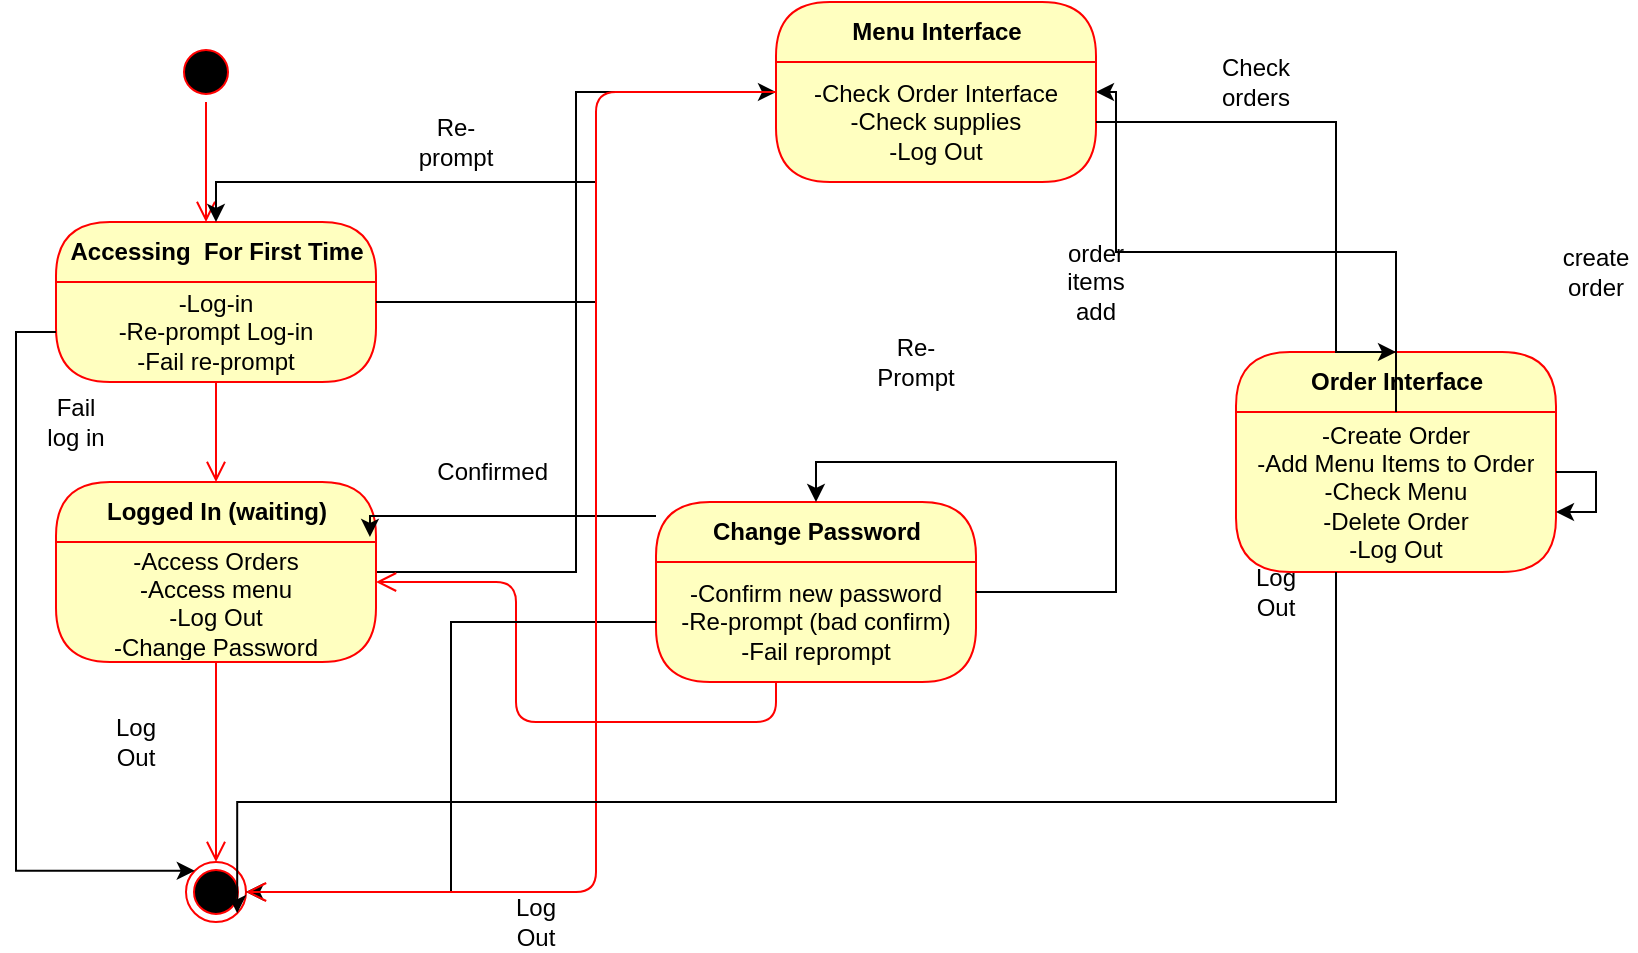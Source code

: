 <mxfile version="10.6.6" type="device"><diagram id="b379yNezH4P0PPP-cEFt" name="Page-1"><mxGraphModel dx="1181" dy="587" grid="1" gridSize="10" guides="1" tooltips="1" connect="1" arrows="1" fold="1" page="1" pageScale="1" pageWidth="850" pageHeight="1100" math="0" shadow="0"><root><mxCell id="0"/><mxCell id="1" parent="0"/><mxCell id="Q5K-NEgBJ8H7RQ9rk_NK-1" value="" style="ellipse;html=1;shape=startState;fillColor=#000000;strokeColor=#ff0000;" vertex="1" parent="1"><mxGeometry x="90" y="60" width="30" height="30" as="geometry"/></mxCell><mxCell id="Q5K-NEgBJ8H7RQ9rk_NK-2" value="" style="edgeStyle=orthogonalEdgeStyle;html=1;verticalAlign=bottom;endArrow=open;endSize=8;strokeColor=#ff0000;" edge="1" source="Q5K-NEgBJ8H7RQ9rk_NK-1" parent="1"><mxGeometry relative="1" as="geometry"><mxPoint x="105" y="150" as="targetPoint"/></mxGeometry></mxCell><mxCell id="Q5K-NEgBJ8H7RQ9rk_NK-3" value="Accessing&amp;nbsp; For First Time" style="swimlane;html=1;fontStyle=1;align=center;verticalAlign=middle;childLayout=stackLayout;horizontal=1;startSize=30;horizontalStack=0;resizeParent=0;resizeLast=1;container=0;fontColor=#000000;collapsible=0;rounded=1;arcSize=30;strokeColor=#ff0000;fillColor=#ffffc0;swimlaneFillColor=#ffffc0;" vertex="1" parent="1"><mxGeometry x="30" y="150" width="160" height="80" as="geometry"/></mxCell><mxCell id="Q5K-NEgBJ8H7RQ9rk_NK-20" style="edgeStyle=orthogonalEdgeStyle;rounded=0;orthogonalLoop=1;jettySize=auto;html=1;entryX=0.5;entryY=0;entryDx=0;entryDy=0;" edge="1" parent="Q5K-NEgBJ8H7RQ9rk_NK-3" source="Q5K-NEgBJ8H7RQ9rk_NK-4" target="Q5K-NEgBJ8H7RQ9rk_NK-3"><mxGeometry relative="1" as="geometry"><Array as="points"><mxPoint x="270" y="40"/><mxPoint x="270" y="-20"/><mxPoint x="80" y="-20"/></Array></mxGeometry></mxCell><mxCell id="Q5K-NEgBJ8H7RQ9rk_NK-4" value="-Log-in&lt;br&gt;-Re-prompt Log-in&lt;br&gt;-Fail re-prompt&lt;br&gt;" style="text;html=1;strokeColor=none;fillColor=none;align=center;verticalAlign=middle;spacingLeft=4;spacingRight=4;whiteSpace=wrap;overflow=hidden;rotatable=0;fontColor=#000000;" vertex="1" parent="Q5K-NEgBJ8H7RQ9rk_NK-3"><mxGeometry y="30" width="160" height="50" as="geometry"/></mxCell><mxCell id="Q5K-NEgBJ8H7RQ9rk_NK-5" value="" style="edgeStyle=orthogonalEdgeStyle;html=1;verticalAlign=bottom;endArrow=open;endSize=8;strokeColor=#ff0000;entryX=0.5;entryY=0;entryDx=0;entryDy=0;" edge="1" source="Q5K-NEgBJ8H7RQ9rk_NK-3" parent="1" target="Q5K-NEgBJ8H7RQ9rk_NK-6"><mxGeometry relative="1" as="geometry"><mxPoint x="110" y="270" as="targetPoint"/></mxGeometry></mxCell><mxCell id="Q5K-NEgBJ8H7RQ9rk_NK-27" style="edgeStyle=orthogonalEdgeStyle;rounded=0;orthogonalLoop=1;jettySize=auto;html=1;entryX=0;entryY=0.25;entryDx=0;entryDy=0;" edge="1" parent="1" source="Q5K-NEgBJ8H7RQ9rk_NK-6" target="Q5K-NEgBJ8H7RQ9rk_NK-25"><mxGeometry relative="1" as="geometry"/></mxCell><mxCell id="Q5K-NEgBJ8H7RQ9rk_NK-6" value="Logged In (waiting)" style="swimlane;html=1;fontStyle=1;align=center;verticalAlign=middle;childLayout=stackLayout;horizontal=1;startSize=30;horizontalStack=0;resizeParent=0;resizeLast=1;container=0;fontColor=#000000;collapsible=0;rounded=1;arcSize=30;strokeColor=#ff0000;fillColor=#ffffc0;swimlaneFillColor=#ffffc0;" vertex="1" parent="1"><mxGeometry x="30" y="280" width="160" height="90" as="geometry"/></mxCell><mxCell id="Q5K-NEgBJ8H7RQ9rk_NK-7" value="-Access Orders&lt;br&gt;-Access menu&lt;br&gt;-Log Out&lt;br&gt;-Change Password&lt;br&gt;" style="text;html=1;strokeColor=none;fillColor=none;align=center;verticalAlign=middle;spacingLeft=4;spacingRight=4;whiteSpace=wrap;overflow=hidden;rotatable=0;fontColor=#000000;" vertex="1" parent="Q5K-NEgBJ8H7RQ9rk_NK-6"><mxGeometry y="30" width="160" height="60" as="geometry"/></mxCell><mxCell id="Q5K-NEgBJ8H7RQ9rk_NK-8" value="" style="edgeStyle=orthogonalEdgeStyle;html=1;verticalAlign=bottom;endArrow=open;endSize=8;strokeColor=#ff0000;entryX=0.5;entryY=0;entryDx=0;entryDy=0;" edge="1" source="Q5K-NEgBJ8H7RQ9rk_NK-6" parent="1" target="Q5K-NEgBJ8H7RQ9rk_NK-9"><mxGeometry relative="1" as="geometry"><mxPoint x="110" y="390" as="targetPoint"/></mxGeometry></mxCell><mxCell id="Q5K-NEgBJ8H7RQ9rk_NK-9" value="" style="ellipse;html=1;shape=endState;fillColor=#000000;strokeColor=#ff0000;" vertex="1" parent="1"><mxGeometry x="95" y="470" width="30" height="30" as="geometry"/></mxCell><mxCell id="Q5K-NEgBJ8H7RQ9rk_NK-10" value="Log Out" style="text;html=1;strokeColor=none;fillColor=none;align=center;verticalAlign=middle;whiteSpace=wrap;rounded=0;" vertex="1" parent="1"><mxGeometry x="50" y="400" width="40" height="20" as="geometry"/></mxCell><mxCell id="Q5K-NEgBJ8H7RQ9rk_NK-17" style="edgeStyle=orthogonalEdgeStyle;rounded=0;orthogonalLoop=1;jettySize=auto;html=1;entryX=0.981;entryY=-0.042;entryDx=0;entryDy=0;entryPerimeter=0;" edge="1" parent="1" source="Q5K-NEgBJ8H7RQ9rk_NK-11" target="Q5K-NEgBJ8H7RQ9rk_NK-7"><mxGeometry relative="1" as="geometry"><Array as="points"><mxPoint x="187" y="297"/></Array></mxGeometry></mxCell><mxCell id="Q5K-NEgBJ8H7RQ9rk_NK-11" value="Change Password" style="swimlane;html=1;fontStyle=1;align=center;verticalAlign=middle;childLayout=stackLayout;horizontal=1;startSize=30;horizontalStack=0;resizeParent=0;resizeLast=1;container=0;fontColor=#000000;collapsible=0;rounded=1;arcSize=30;strokeColor=#ff0000;fillColor=#ffffc0;swimlaneFillColor=#ffffc0;" vertex="1" parent="1"><mxGeometry x="330" y="290" width="160" height="90" as="geometry"/></mxCell><mxCell id="Q5K-NEgBJ8H7RQ9rk_NK-15" style="edgeStyle=orthogonalEdgeStyle;rounded=0;orthogonalLoop=1;jettySize=auto;html=1;entryX=0.5;entryY=0;entryDx=0;entryDy=0;" edge="1" parent="Q5K-NEgBJ8H7RQ9rk_NK-11" source="Q5K-NEgBJ8H7RQ9rk_NK-12" target="Q5K-NEgBJ8H7RQ9rk_NK-11"><mxGeometry relative="1" as="geometry"><Array as="points"><mxPoint x="230" y="45"/><mxPoint x="230" y="-20"/><mxPoint x="80" y="-20"/></Array></mxGeometry></mxCell><mxCell id="Q5K-NEgBJ8H7RQ9rk_NK-12" value="-Confirm new password&lt;br&gt;-Re-prompt (bad confirm)&lt;br&gt;-Fail reprompt&lt;br&gt;" style="text;html=1;strokeColor=none;fillColor=none;align=center;verticalAlign=middle;spacingLeft=4;spacingRight=4;whiteSpace=wrap;overflow=hidden;rotatable=0;fontColor=#000000;" vertex="1" parent="Q5K-NEgBJ8H7RQ9rk_NK-11"><mxGeometry y="30" width="160" height="60" as="geometry"/></mxCell><mxCell id="Q5K-NEgBJ8H7RQ9rk_NK-14" value="Subtitle" style="text;html=1;strokeColor=none;fillColor=none;align=center;verticalAlign=middle;spacingLeft=4;spacingRight=4;whiteSpace=wrap;overflow=hidden;rotatable=0;fontColor=#000000;" vertex="1" parent="Q5K-NEgBJ8H7RQ9rk_NK-11"><mxGeometry y="90" width="160" as="geometry"/></mxCell><mxCell id="Q5K-NEgBJ8H7RQ9rk_NK-13" value="" style="edgeStyle=orthogonalEdgeStyle;html=1;verticalAlign=bottom;endArrow=open;endSize=8;strokeColor=#ff0000;" edge="1" source="Q5K-NEgBJ8H7RQ9rk_NK-11" parent="1" target="Q5K-NEgBJ8H7RQ9rk_NK-7"><mxGeometry relative="1" as="geometry"><mxPoint x="390" y="375" as="targetPoint"/><Array as="points"><mxPoint x="390" y="400"/><mxPoint x="260" y="400"/><mxPoint x="260" y="330"/></Array></mxGeometry></mxCell><mxCell id="Q5K-NEgBJ8H7RQ9rk_NK-16" style="edgeStyle=orthogonalEdgeStyle;rounded=0;orthogonalLoop=1;jettySize=auto;html=1;entryX=1;entryY=0.5;entryDx=0;entryDy=0;" edge="1" parent="1" source="Q5K-NEgBJ8H7RQ9rk_NK-12" target="Q5K-NEgBJ8H7RQ9rk_NK-9"><mxGeometry relative="1" as="geometry"/></mxCell><mxCell id="Q5K-NEgBJ8H7RQ9rk_NK-18" value="Confirmed&amp;nbsp;" style="text;html=1;strokeColor=none;fillColor=none;align=center;verticalAlign=middle;whiteSpace=wrap;rounded=0;" vertex="1" parent="1"><mxGeometry x="230" y="265" width="40" height="20" as="geometry"/></mxCell><mxCell id="Q5K-NEgBJ8H7RQ9rk_NK-19" value="Re-Prompt" style="text;html=1;strokeColor=none;fillColor=none;align=center;verticalAlign=middle;whiteSpace=wrap;rounded=0;" vertex="1" parent="1"><mxGeometry x="440" y="210" width="40" height="20" as="geometry"/></mxCell><mxCell id="Q5K-NEgBJ8H7RQ9rk_NK-21" value="Re-prompt" style="text;html=1;strokeColor=none;fillColor=none;align=center;verticalAlign=middle;whiteSpace=wrap;rounded=0;" vertex="1" parent="1"><mxGeometry x="210" y="100" width="40" height="20" as="geometry"/></mxCell><mxCell id="Q5K-NEgBJ8H7RQ9rk_NK-22" style="edgeStyle=orthogonalEdgeStyle;rounded=0;orthogonalLoop=1;jettySize=auto;html=1;entryX=0;entryY=0;entryDx=0;entryDy=0;" edge="1" parent="1" source="Q5K-NEgBJ8H7RQ9rk_NK-4" target="Q5K-NEgBJ8H7RQ9rk_NK-9"><mxGeometry relative="1" as="geometry"><Array as="points"><mxPoint x="10" y="205"/><mxPoint x="10" y="474"/></Array></mxGeometry></mxCell><mxCell id="Q5K-NEgBJ8H7RQ9rk_NK-23" value="Fail log in" style="text;html=1;strokeColor=none;fillColor=none;align=center;verticalAlign=middle;whiteSpace=wrap;rounded=0;" vertex="1" parent="1"><mxGeometry x="20" y="240" width="40" height="20" as="geometry"/></mxCell><mxCell id="Q5K-NEgBJ8H7RQ9rk_NK-24" value="Menu Interface" style="swimlane;html=1;fontStyle=1;align=center;verticalAlign=middle;childLayout=stackLayout;horizontal=1;startSize=30;horizontalStack=0;resizeParent=0;resizeLast=1;container=0;fontColor=#000000;collapsible=0;rounded=1;arcSize=30;strokeColor=#ff0000;fillColor=#ffffc0;swimlaneFillColor=#ffffc0;" vertex="1" parent="1"><mxGeometry x="390" y="40" width="160" height="90" as="geometry"/></mxCell><mxCell id="Q5K-NEgBJ8H7RQ9rk_NK-25" value="-Check Order Interface&lt;br&gt;-Check supplies&lt;br&gt;-Log Out&lt;br&gt;" style="text;html=1;strokeColor=none;fillColor=none;align=center;verticalAlign=middle;spacingLeft=4;spacingRight=4;whiteSpace=wrap;overflow=hidden;rotatable=0;fontColor=#000000;" vertex="1" parent="Q5K-NEgBJ8H7RQ9rk_NK-24"><mxGeometry y="30" width="160" height="60" as="geometry"/></mxCell><mxCell id="Q5K-NEgBJ8H7RQ9rk_NK-26" value="" style="edgeStyle=orthogonalEdgeStyle;html=1;verticalAlign=bottom;endArrow=open;endSize=8;strokeColor=#ff0000;entryX=1;entryY=0.5;entryDx=0;entryDy=0;" edge="1" source="Q5K-NEgBJ8H7RQ9rk_NK-24" parent="1" target="Q5K-NEgBJ8H7RQ9rk_NK-9"><mxGeometry relative="1" as="geometry"><mxPoint x="470" y="160" as="targetPoint"/><Array as="points"><mxPoint x="300" y="85"/><mxPoint x="300" y="485"/></Array></mxGeometry></mxCell><mxCell id="Q5K-NEgBJ8H7RQ9rk_NK-28" value="Order Interface" style="swimlane;html=1;fontStyle=1;align=center;verticalAlign=middle;childLayout=stackLayout;horizontal=1;startSize=30;horizontalStack=0;resizeParent=0;resizeLast=1;container=0;fontColor=#000000;collapsible=0;rounded=1;arcSize=30;strokeColor=#ff0000;fillColor=#ffffc0;swimlaneFillColor=#ffffc0;" vertex="1" parent="1"><mxGeometry x="620" y="215" width="160" height="110" as="geometry"/></mxCell><mxCell id="Q5K-NEgBJ8H7RQ9rk_NK-29" value="-Create Order&lt;br&gt;-Add Menu Items to Order&lt;br&gt;-Check Menu&lt;br&gt;-Delete Order&lt;br&gt;-Log Out&lt;br&gt;" style="text;html=1;strokeColor=none;fillColor=none;align=center;verticalAlign=middle;spacingLeft=4;spacingRight=4;whiteSpace=wrap;overflow=hidden;rotatable=0;fontColor=#000000;" vertex="1" parent="Q5K-NEgBJ8H7RQ9rk_NK-28"><mxGeometry y="30" width="160" height="80" as="geometry"/></mxCell><mxCell id="Q5K-NEgBJ8H7RQ9rk_NK-38" style="edgeStyle=orthogonalEdgeStyle;rounded=0;orthogonalLoop=1;jettySize=auto;html=1;" edge="1" parent="Q5K-NEgBJ8H7RQ9rk_NK-28" source="Q5K-NEgBJ8H7RQ9rk_NK-29" target="Q5K-NEgBJ8H7RQ9rk_NK-29"><mxGeometry relative="1" as="geometry"/></mxCell><mxCell id="Q5K-NEgBJ8H7RQ9rk_NK-31" style="edgeStyle=orthogonalEdgeStyle;rounded=0;orthogonalLoop=1;jettySize=auto;html=1;entryX=0.5;entryY=0;entryDx=0;entryDy=0;" edge="1" parent="1" source="Q5K-NEgBJ8H7RQ9rk_NK-25" target="Q5K-NEgBJ8H7RQ9rk_NK-28"><mxGeometry relative="1" as="geometry"><Array as="points"><mxPoint x="670" y="100"/></Array></mxGeometry></mxCell><mxCell id="Q5K-NEgBJ8H7RQ9rk_NK-32" style="edgeStyle=orthogonalEdgeStyle;rounded=0;orthogonalLoop=1;jettySize=auto;html=1;entryX=1;entryY=0.25;entryDx=0;entryDy=0;" edge="1" parent="1" source="Q5K-NEgBJ8H7RQ9rk_NK-29" target="Q5K-NEgBJ8H7RQ9rk_NK-25"><mxGeometry relative="1" as="geometry"><Array as="points"><mxPoint x="560" y="165"/><mxPoint x="560" y="85"/></Array></mxGeometry></mxCell><mxCell id="Q5K-NEgBJ8H7RQ9rk_NK-33" value="order items add" style="text;html=1;strokeColor=none;fillColor=none;align=center;verticalAlign=middle;whiteSpace=wrap;rounded=0;" vertex="1" parent="1"><mxGeometry x="530" y="170" width="40" height="20" as="geometry"/></mxCell><mxCell id="Q5K-NEgBJ8H7RQ9rk_NK-34" value="Check orders" style="text;html=1;strokeColor=none;fillColor=none;align=center;verticalAlign=middle;whiteSpace=wrap;rounded=0;" vertex="1" parent="1"><mxGeometry x="610" y="70" width="40" height="20" as="geometry"/></mxCell><mxCell id="Q5K-NEgBJ8H7RQ9rk_NK-39" value="create order" style="text;html=1;strokeColor=none;fillColor=none;align=center;verticalAlign=middle;whiteSpace=wrap;rounded=0;" vertex="1" parent="1"><mxGeometry x="780" y="165" width="40" height="20" as="geometry"/></mxCell><mxCell id="Q5K-NEgBJ8H7RQ9rk_NK-41" value="Log Out" style="text;html=1;strokeColor=none;fillColor=none;align=center;verticalAlign=middle;whiteSpace=wrap;rounded=0;" vertex="1" parent="1"><mxGeometry x="620" y="325" width="40" height="20" as="geometry"/></mxCell><mxCell id="Q5K-NEgBJ8H7RQ9rk_NK-42" style="edgeStyle=orthogonalEdgeStyle;rounded=0;orthogonalLoop=1;jettySize=auto;html=1;entryX=1;entryY=1;entryDx=0;entryDy=0;" edge="1" parent="1" source="Q5K-NEgBJ8H7RQ9rk_NK-29" target="Q5K-NEgBJ8H7RQ9rk_NK-9"><mxGeometry relative="1" as="geometry"><Array as="points"><mxPoint x="670" y="440"/><mxPoint x="121" y="440"/></Array></mxGeometry></mxCell><mxCell id="Q5K-NEgBJ8H7RQ9rk_NK-45" value="Log Out" style="text;html=1;strokeColor=none;fillColor=none;align=center;verticalAlign=middle;whiteSpace=wrap;rounded=0;" vertex="1" parent="1"><mxGeometry x="250" y="490" width="40" height="20" as="geometry"/></mxCell></root></mxGraphModel></diagram></mxfile>